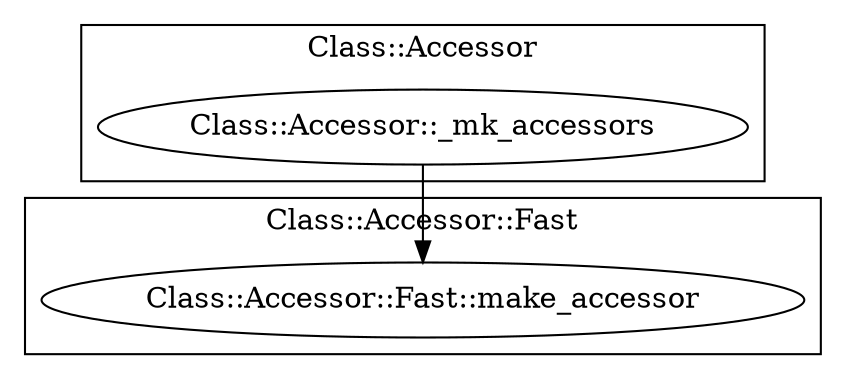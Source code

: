 digraph {
graph [overlap=false]
subgraph cluster_Class_Accessor {
	label="Class::Accessor";
	"Class::Accessor::_mk_accessors";
}
subgraph cluster_Class_Accessor_Fast {
	label="Class::Accessor::Fast";
	"Class::Accessor::Fast::make_accessor";
}
"Class::Accessor::_mk_accessors" -> "Class::Accessor::Fast::make_accessor";
}
